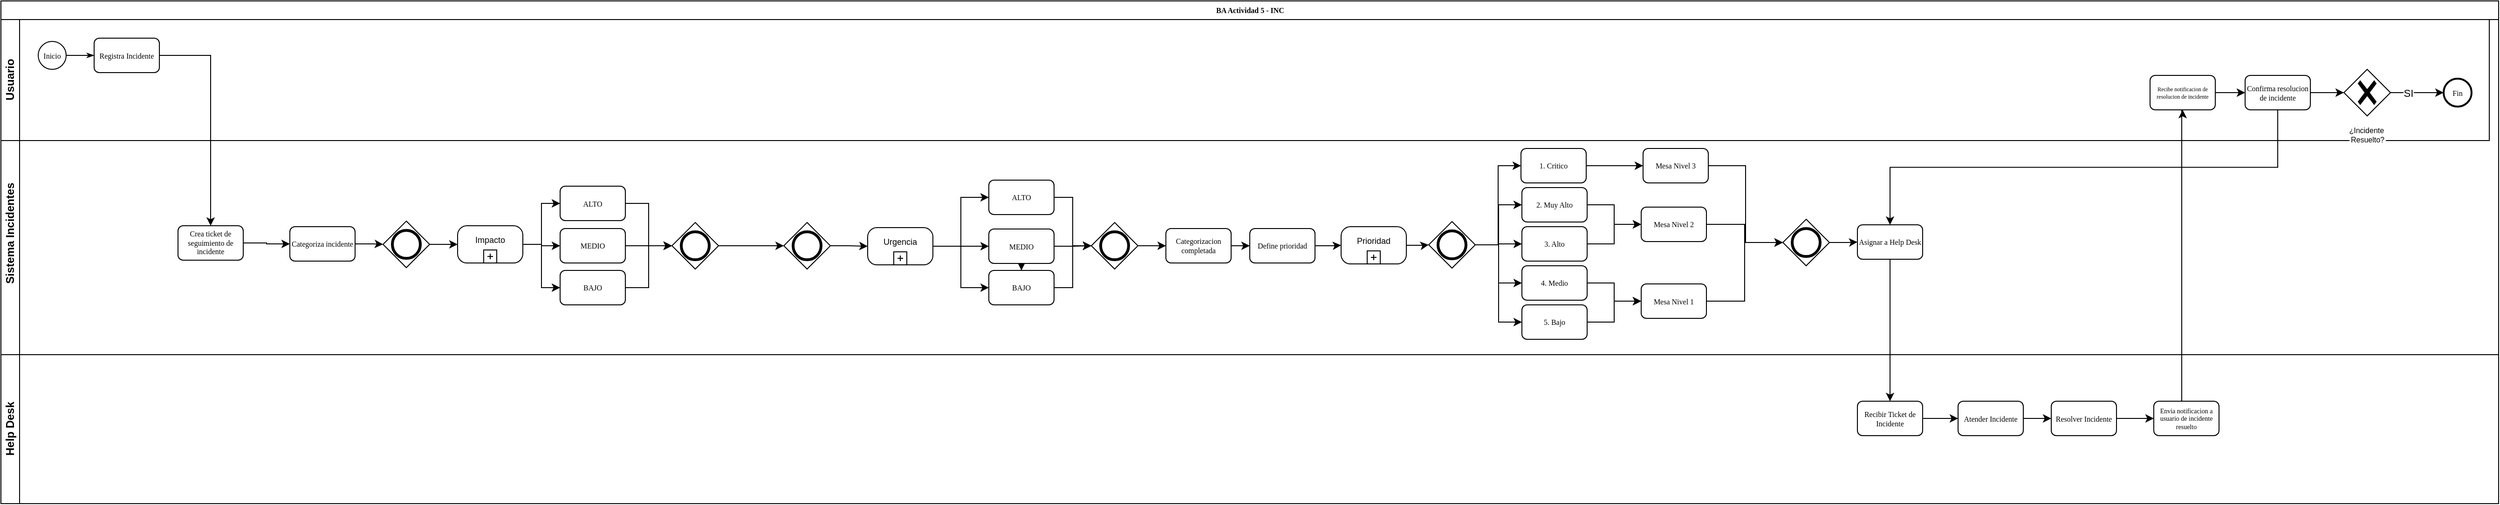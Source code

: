 <mxfile version="24.7.16">
  <diagram name="Page-1" id="c7488fd3-1785-93aa-aadb-54a6760d102a">
    <mxGraphModel dx="1900" dy="2441" grid="1" gridSize="10" guides="1" tooltips="1" connect="1" arrows="1" fold="1" page="1" pageScale="1" pageWidth="1100" pageHeight="850" background="none" math="0" shadow="0">
      <root>
        <mxCell id="0" />
        <mxCell id="1" parent="0" />
        <mxCell id="2b4e8129b02d487f-1" value="BA Actividad 5 - INC" style="swimlane;html=1;childLayout=stackLayout;horizontal=1;startSize=20;horizontalStack=0;rounded=0;shadow=0;labelBackgroundColor=none;strokeWidth=1;fontFamily=Verdana;fontSize=8;align=center;" parent="1" vertex="1">
          <mxGeometry x="1550" y="-130" width="2680" height="540" as="geometry" />
        </mxCell>
        <mxCell id="e23jJSi7eGpReLM6J05w-50" value="" style="edgeStyle=orthogonalEdgeStyle;rounded=0;orthogonalLoop=1;jettySize=auto;html=1;entryX=0.5;entryY=0;entryDx=0;entryDy=0;" edge="1" parent="2b4e8129b02d487f-1" source="e23jJSi7eGpReLM6J05w-35" target="e23jJSi7eGpReLM6J05w-64">
          <mxGeometry relative="1" as="geometry">
            <mxPoint x="1275.067" y="573" as="targetPoint" />
          </mxGeometry>
        </mxCell>
        <mxCell id="e23jJSi7eGpReLM6J05w-71" value="" style="edgeStyle=orthogonalEdgeStyle;rounded=0;orthogonalLoop=1;jettySize=auto;html=1;" edge="1" parent="2b4e8129b02d487f-1" source="e23jJSi7eGpReLM6J05w-68" target="e23jJSi7eGpReLM6J05w-70">
          <mxGeometry relative="1" as="geometry">
            <Array as="points">
              <mxPoint x="2340" y="118" />
            </Array>
          </mxGeometry>
        </mxCell>
        <mxCell id="2b4e8129b02d487f-3" value="Sistema Incidentes&amp;nbsp; &amp;nbsp; &amp;nbsp; &amp;nbsp; &amp;nbsp; &amp;nbsp; &amp;nbsp; &amp;nbsp; &amp;nbsp; &amp;nbsp; &amp;nbsp; &amp;nbsp; &amp;nbsp; &amp;nbsp; &amp;nbsp;&amp;nbsp;" style="swimlane;html=1;startSize=20;horizontal=0;" parent="2b4e8129b02d487f-1" vertex="1">
          <mxGeometry y="20" width="2680" height="360" as="geometry" />
        </mxCell>
        <mxCell id="e23jJSi7eGpReLM6J05w-98" value="" style="edgeStyle=orthogonalEdgeStyle;rounded=0;orthogonalLoop=1;jettySize=auto;html=1;" edge="1" parent="2b4e8129b02d487f-3" source="2b4e8129b02d487f-7" target="e23jJSi7eGpReLM6J05w-97">
          <mxGeometry relative="1" as="geometry" />
        </mxCell>
        <mxCell id="2b4e8129b02d487f-7" value="Crea ticket de seguimiento de incidente" style="rounded=1;whiteSpace=wrap;html=1;shadow=0;labelBackgroundColor=none;strokeWidth=1;fontFamily=Verdana;fontSize=8;align=center;" parent="2b4e8129b02d487f-3" vertex="1">
          <mxGeometry x="190" y="221.53" width="70" height="37" as="geometry" />
        </mxCell>
        <mxCell id="e23jJSi7eGpReLM6J05w-94" style="edgeStyle=orthogonalEdgeStyle;rounded=0;orthogonalLoop=1;jettySize=auto;html=1;entryX=0;entryY=0.5;entryDx=0;entryDy=0;exitX=1;exitY=0.5;exitDx=0;exitDy=0;exitPerimeter=0;" edge="1" parent="2b4e8129b02d487f-3" source="e23jJSi7eGpReLM6J05w-47" target="e23jJSi7eGpReLM6J05w-84">
          <mxGeometry relative="1" as="geometry">
            <mxPoint x="492" y="423.53" as="sourcePoint" />
          </mxGeometry>
        </mxCell>
        <mxCell id="e23jJSi7eGpReLM6J05w-95" style="edgeStyle=orthogonalEdgeStyle;rounded=0;orthogonalLoop=1;jettySize=auto;html=1;entryX=0;entryY=0.5;entryDx=0;entryDy=0;exitX=1;exitY=0.5;exitDx=0;exitDy=0;exitPerimeter=0;" edge="1" parent="2b4e8129b02d487f-3" source="e23jJSi7eGpReLM6J05w-47" target="e23jJSi7eGpReLM6J05w-85">
          <mxGeometry relative="1" as="geometry">
            <mxPoint x="492" y="423.53" as="sourcePoint" />
          </mxGeometry>
        </mxCell>
        <mxCell id="e23jJSi7eGpReLM6J05w-96" style="edgeStyle=orthogonalEdgeStyle;rounded=0;orthogonalLoop=1;jettySize=auto;html=1;entryX=0;entryY=0.5;entryDx=0;entryDy=0;exitX=1;exitY=0.5;exitDx=0;exitDy=0;exitPerimeter=0;" edge="1" parent="2b4e8129b02d487f-3" source="e23jJSi7eGpReLM6J05w-47" target="e23jJSi7eGpReLM6J05w-86">
          <mxGeometry relative="1" as="geometry">
            <mxPoint x="492" y="423.53" as="sourcePoint" />
          </mxGeometry>
        </mxCell>
        <mxCell id="e23jJSi7eGpReLM6J05w-47" value="Impacto&lt;div&gt;&lt;br&gt;&lt;/div&gt;" style="points=[[0.25,0,0],[0.5,0,0],[0.75,0,0],[1,0.25,0],[1,0.5,0],[1,0.75,0],[0.75,1,0],[0.5,1,0],[0.25,1,0],[0,0.75,0],[0,0.5,0],[0,0.25,0]];shape=mxgraph.bpmn.task;whiteSpace=wrap;rectStyle=rounded;size=10;html=1;container=1;expand=0;collapsible=0;taskMarker=abstract;isLoopSub=1;fontSize=9;" vertex="1" parent="2b4e8129b02d487f-3">
          <mxGeometry x="490" y="221.53" width="70" height="40" as="geometry" />
        </mxCell>
        <mxCell id="e23jJSi7eGpReLM6J05w-91" style="edgeStyle=orthogonalEdgeStyle;rounded=0;orthogonalLoop=1;jettySize=auto;html=1;entryX=0;entryY=0.5;entryDx=0;entryDy=0;" edge="1" parent="2b4e8129b02d487f-3" source="e23jJSi7eGpReLM6J05w-48" target="e23jJSi7eGpReLM6J05w-88">
          <mxGeometry relative="1" as="geometry" />
        </mxCell>
        <mxCell id="e23jJSi7eGpReLM6J05w-92" style="edgeStyle=orthogonalEdgeStyle;rounded=0;orthogonalLoop=1;jettySize=auto;html=1;entryX=0;entryY=0.5;entryDx=0;entryDy=0;" edge="1" parent="2b4e8129b02d487f-3" source="e23jJSi7eGpReLM6J05w-48" target="e23jJSi7eGpReLM6J05w-90">
          <mxGeometry relative="1" as="geometry" />
        </mxCell>
        <mxCell id="e23jJSi7eGpReLM6J05w-93" style="edgeStyle=orthogonalEdgeStyle;rounded=0;orthogonalLoop=1;jettySize=auto;html=1;entryX=0;entryY=0.5;entryDx=0;entryDy=0;" edge="1" parent="2b4e8129b02d487f-3" source="e23jJSi7eGpReLM6J05w-48" target="e23jJSi7eGpReLM6J05w-89">
          <mxGeometry relative="1" as="geometry" />
        </mxCell>
        <mxCell id="e23jJSi7eGpReLM6J05w-48" value="Urgencia&lt;div&gt;&lt;br&gt;&lt;/div&gt;" style="points=[[0.25,0,0],[0.5,0,0],[0.75,0,0],[1,0.25,0],[1,0.5,0],[1,0.75,0],[0.75,1,0],[0.5,1,0],[0.25,1,0],[0,0.75,0],[0,0.5,0],[0,0.25,0]];shape=mxgraph.bpmn.task;whiteSpace=wrap;rectStyle=rounded;size=10;html=1;container=1;expand=0;collapsible=0;taskMarker=abstract;isLoopSub=1;fontSize=9;" vertex="1" parent="2b4e8129b02d487f-3">
          <mxGeometry x="930" y="223.53" width="70" height="40" as="geometry" />
        </mxCell>
        <mxCell id="e23jJSi7eGpReLM6J05w-105" style="edgeStyle=orthogonalEdgeStyle;rounded=0;orthogonalLoop=1;jettySize=auto;html=1;" edge="1" parent="2b4e8129b02d487f-3" source="e23jJSi7eGpReLM6J05w-85" target="e23jJSi7eGpReLM6J05w-102">
          <mxGeometry relative="1" as="geometry" />
        </mxCell>
        <mxCell id="e23jJSi7eGpReLM6J05w-86" value="BAJO" style="rounded=1;whiteSpace=wrap;html=1;shadow=0;labelBackgroundColor=none;strokeWidth=1;fontFamily=Verdana;fontSize=8;align=center;" vertex="1" parent="2b4e8129b02d487f-3">
          <mxGeometry x="600" y="269.53" width="70" height="37" as="geometry" />
        </mxCell>
        <mxCell id="e23jJSi7eGpReLM6J05w-124" value="" style="edgeStyle=orthogonalEdgeStyle;rounded=0;orthogonalLoop=1;jettySize=auto;html=1;" edge="1" parent="2b4e8129b02d487f-3" source="e23jJSi7eGpReLM6J05w-89" target="e23jJSi7eGpReLM6J05w-90">
          <mxGeometry relative="1" as="geometry" />
        </mxCell>
        <mxCell id="e23jJSi7eGpReLM6J05w-89" value="MEDIO" style="rounded=1;whiteSpace=wrap;html=1;shadow=0;labelBackgroundColor=none;strokeWidth=1;fontFamily=Verdana;fontSize=8;align=center;" vertex="1" parent="2b4e8129b02d487f-3">
          <mxGeometry x="1060" y="225.03" width="70" height="37" as="geometry" />
        </mxCell>
        <mxCell id="e23jJSi7eGpReLM6J05w-97" value="Categoriza incidente" style="rounded=1;whiteSpace=wrap;html=1;shadow=0;labelBackgroundColor=none;strokeWidth=1;fontFamily=Verdana;fontSize=8;align=center;" vertex="1" parent="2b4e8129b02d487f-3">
          <mxGeometry x="310" y="222.53" width="70" height="37" as="geometry" />
        </mxCell>
        <mxCell id="e23jJSi7eGpReLM6J05w-99" value="" style="points=[[0.25,0.25,0],[0.5,0,0],[0.75,0.25,0],[1,0.5,0],[0.75,0.75,0],[0.5,1,0],[0.25,0.75,0],[0,0.5,0]];shape=mxgraph.bpmn.gateway2;html=1;verticalLabelPosition=bottom;labelBackgroundColor=#ffffff;verticalAlign=top;align=center;perimeter=rhombusPerimeter;outlineConnect=0;outline=end;symbol=general;" vertex="1" parent="2b4e8129b02d487f-3">
          <mxGeometry x="410" y="216.53" width="50" height="50" as="geometry" />
        </mxCell>
        <mxCell id="e23jJSi7eGpReLM6J05w-101" style="edgeStyle=orthogonalEdgeStyle;rounded=0;orthogonalLoop=1;jettySize=auto;html=1;entryX=0;entryY=0.5;entryDx=0;entryDy=0;entryPerimeter=0;" edge="1" parent="2b4e8129b02d487f-3" source="e23jJSi7eGpReLM6J05w-99" target="e23jJSi7eGpReLM6J05w-47">
          <mxGeometry relative="1" as="geometry" />
        </mxCell>
        <mxCell id="e23jJSi7eGpReLM6J05w-120" style="edgeStyle=orthogonalEdgeStyle;rounded=0;orthogonalLoop=1;jettySize=auto;html=1;" edge="1" parent="2b4e8129b02d487f-3" source="e23jJSi7eGpReLM6J05w-102" target="e23jJSi7eGpReLM6J05w-107">
          <mxGeometry relative="1" as="geometry" />
        </mxCell>
        <mxCell id="e23jJSi7eGpReLM6J05w-102" value="" style="points=[[0.25,0.25,0],[0.5,0,0],[0.75,0.25,0],[1,0.5,0],[0.75,0.75,0],[0.5,1,0],[0.25,0.75,0],[0,0.5,0]];shape=mxgraph.bpmn.gateway2;html=1;verticalLabelPosition=bottom;labelBackgroundColor=#ffffff;verticalAlign=top;align=center;perimeter=rhombusPerimeter;outlineConnect=0;outline=end;symbol=general;" vertex="1" parent="2b4e8129b02d487f-3">
          <mxGeometry x="720" y="218.03" width="50" height="50" as="geometry" />
        </mxCell>
        <mxCell id="e23jJSi7eGpReLM6J05w-103" style="edgeStyle=orthogonalEdgeStyle;rounded=0;orthogonalLoop=1;jettySize=auto;html=1;entryX=0;entryY=0.5;entryDx=0;entryDy=0;entryPerimeter=0;" edge="1" parent="2b4e8129b02d487f-3" source="e23jJSi7eGpReLM6J05w-85" target="e23jJSi7eGpReLM6J05w-102">
          <mxGeometry relative="1" as="geometry" />
        </mxCell>
        <mxCell id="e23jJSi7eGpReLM6J05w-104" style="edgeStyle=orthogonalEdgeStyle;rounded=0;orthogonalLoop=1;jettySize=auto;html=1;entryX=0;entryY=0.5;entryDx=0;entryDy=0;entryPerimeter=0;" edge="1" parent="2b4e8129b02d487f-3" source="e23jJSi7eGpReLM6J05w-86" target="e23jJSi7eGpReLM6J05w-102">
          <mxGeometry relative="1" as="geometry" />
        </mxCell>
        <mxCell id="e23jJSi7eGpReLM6J05w-107" value="" style="points=[[0.25,0.25,0],[0.5,0,0],[0.75,0.25,0],[1,0.5,0],[0.75,0.75,0],[0.5,1,0],[0.25,0.75,0],[0,0.5,0]];shape=mxgraph.bpmn.gateway2;html=1;verticalLabelPosition=bottom;labelBackgroundColor=#ffffff;verticalAlign=top;align=center;perimeter=rhombusPerimeter;outlineConnect=0;outline=end;symbol=general;" vertex="1" parent="2b4e8129b02d487f-3">
          <mxGeometry x="840" y="218.03" width="50" height="50" as="geometry" />
        </mxCell>
        <mxCell id="e23jJSi7eGpReLM6J05w-108" style="edgeStyle=orthogonalEdgeStyle;rounded=0;orthogonalLoop=1;jettySize=auto;html=1;entryX=0;entryY=0.5;entryDx=0;entryDy=0;entryPerimeter=0;" edge="1" parent="2b4e8129b02d487f-3" source="e23jJSi7eGpReLM6J05w-107" target="e23jJSi7eGpReLM6J05w-48">
          <mxGeometry relative="1" as="geometry" />
        </mxCell>
        <mxCell id="e23jJSi7eGpReLM6J05w-127" style="edgeStyle=orthogonalEdgeStyle;rounded=0;orthogonalLoop=1;jettySize=auto;html=1;entryX=0;entryY=0.5;entryDx=0;entryDy=0;" edge="1" parent="2b4e8129b02d487f-3" source="e23jJSi7eGpReLM6J05w-109" target="e23jJSi7eGpReLM6J05w-125">
          <mxGeometry relative="1" as="geometry" />
        </mxCell>
        <mxCell id="e23jJSi7eGpReLM6J05w-109" value="" style="points=[[0.25,0.25,0],[0.5,0,0],[0.75,0.25,0],[1,0.5,0],[0.75,0.75,0],[0.5,1,0],[0.25,0.75,0],[0,0.5,0]];shape=mxgraph.bpmn.gateway2;html=1;verticalLabelPosition=bottom;labelBackgroundColor=#ffffff;verticalAlign=top;align=center;perimeter=rhombusPerimeter;outlineConnect=0;outline=end;symbol=general;" vertex="1" parent="2b4e8129b02d487f-3">
          <mxGeometry x="1170" y="218.03" width="50" height="50" as="geometry" />
        </mxCell>
        <mxCell id="e23jJSi7eGpReLM6J05w-110" style="edgeStyle=orthogonalEdgeStyle;rounded=0;orthogonalLoop=1;jettySize=auto;html=1;entryX=0;entryY=0.5;entryDx=0;entryDy=0;entryPerimeter=0;" edge="1" parent="2b4e8129b02d487f-3" source="e23jJSi7eGpReLM6J05w-88" target="e23jJSi7eGpReLM6J05w-109">
          <mxGeometry relative="1" as="geometry" />
        </mxCell>
        <mxCell id="e23jJSi7eGpReLM6J05w-111" style="edgeStyle=orthogonalEdgeStyle;rounded=0;orthogonalLoop=1;jettySize=auto;html=1;entryX=0;entryY=0.5;entryDx=0;entryDy=0;entryPerimeter=0;" edge="1" parent="2b4e8129b02d487f-3" source="e23jJSi7eGpReLM6J05w-90" target="e23jJSi7eGpReLM6J05w-109">
          <mxGeometry relative="1" as="geometry" />
        </mxCell>
        <mxCell id="e23jJSi7eGpReLM6J05w-112" style="edgeStyle=orthogonalEdgeStyle;rounded=0;orthogonalLoop=1;jettySize=auto;html=1;entryX=0;entryY=0.5;entryDx=0;entryDy=0;entryPerimeter=0;" edge="1" parent="2b4e8129b02d487f-3" source="e23jJSi7eGpReLM6J05w-90" target="e23jJSi7eGpReLM6J05w-109">
          <mxGeometry relative="1" as="geometry" />
        </mxCell>
        <mxCell id="e23jJSi7eGpReLM6J05w-81" style="edgeStyle=orthogonalEdgeStyle;rounded=0;orthogonalLoop=1;jettySize=auto;html=1;entryX=0.5;entryY=0;entryDx=0;entryDy=0;exitX=0.5;exitY=1;exitDx=0;exitDy=0;exitPerimeter=0;" edge="1" parent="2b4e8129b02d487f-3" source="e23jJSi7eGpReLM6J05w-72" target="e23jJSi7eGpReLM6J05w-35">
          <mxGeometry relative="1" as="geometry">
            <mxPoint x="2610" y="30" as="sourcePoint" />
            <mxPoint x="1770" y="45" as="targetPoint" />
            <Array as="points" />
          </mxGeometry>
        </mxCell>
        <mxCell id="e23jJSi7eGpReLM6J05w-84" value="ALTO" style="rounded=1;whiteSpace=wrap;html=1;shadow=0;labelBackgroundColor=none;strokeWidth=1;fontFamily=Verdana;fontSize=8;align=center;" vertex="1" parent="2b4e8129b02d487f-3">
          <mxGeometry x="600" y="179.03" width="70" height="37" as="geometry" />
        </mxCell>
        <mxCell id="e23jJSi7eGpReLM6J05w-88" value="ALTO" style="rounded=1;whiteSpace=wrap;html=1;shadow=0;labelBackgroundColor=none;strokeWidth=1;fontFamily=Verdana;fontSize=8;align=center;" vertex="1" parent="2b4e8129b02d487f-3">
          <mxGeometry x="1060" y="172.53" width="70" height="37" as="geometry" />
        </mxCell>
        <mxCell id="2b4e8129b02d487f-2" value="Usuario" style="swimlane;html=1;startSize=20;horizontal=0;" parent="2b4e8129b02d487f-3" vertex="1">
          <mxGeometry width="2670" height="130" as="geometry" />
        </mxCell>
        <mxCell id="2b4e8129b02d487f-18" style="edgeStyle=orthogonalEdgeStyle;rounded=0;html=1;labelBackgroundColor=none;startArrow=none;startFill=0;startSize=5;endArrow=classicThin;endFill=1;endSize=5;jettySize=auto;orthogonalLoop=1;strokeWidth=1;fontFamily=Verdana;fontSize=8" parent="2b4e8129b02d487f-2" source="2b4e8129b02d487f-5" target="2b4e8129b02d487f-6" edge="1">
          <mxGeometry relative="1" as="geometry" />
        </mxCell>
        <mxCell id="2b4e8129b02d487f-5" value="Inicio" style="ellipse;whiteSpace=wrap;html=1;rounded=0;shadow=0;labelBackgroundColor=none;strokeWidth=1;fontFamily=Verdana;fontSize=8;align=center;" parent="2b4e8129b02d487f-2" vertex="1">
          <mxGeometry x="40" y="23.5" width="30" height="30" as="geometry" />
        </mxCell>
        <mxCell id="2b4e8129b02d487f-6" value="Registra Incidente" style="rounded=1;whiteSpace=wrap;html=1;shadow=0;labelBackgroundColor=none;strokeWidth=1;fontFamily=Verdana;fontSize=8;align=center;" parent="2b4e8129b02d487f-2" vertex="1">
          <mxGeometry x="100" y="20.0" width="70" height="37" as="geometry" />
        </mxCell>
        <mxCell id="e23jJSi7eGpReLM6J05w-70" value="&lt;font style=&quot;font-size: 6px;&quot;&gt;Recibe notificacion de resolucion de incidente&lt;/font&gt;" style="rounded=1;whiteSpace=wrap;html=1;shadow=0;labelBackgroundColor=none;strokeWidth=1;fontFamily=Verdana;fontSize=6;align=center;" vertex="1" parent="2b4e8129b02d487f-2">
          <mxGeometry x="2306" y="60" width="70" height="37" as="geometry" />
        </mxCell>
        <mxCell id="e23jJSi7eGpReLM6J05w-73" value="" style="edgeStyle=orthogonalEdgeStyle;rounded=0;orthogonalLoop=1;jettySize=auto;html=1;" edge="1" parent="2b4e8129b02d487f-2" source="e23jJSi7eGpReLM6J05w-70" target="e23jJSi7eGpReLM6J05w-72">
          <mxGeometry relative="1" as="geometry" />
        </mxCell>
        <mxCell id="e23jJSi7eGpReLM6J05w-72" value="&lt;font style=&quot;font-size: 8px;&quot;&gt;Confirma resolucion de incidente&lt;/font&gt;" style="rounded=1;whiteSpace=wrap;html=1;shadow=0;labelBackgroundColor=none;strokeWidth=1;fontFamily=Verdana;fontSize=7;align=center;" vertex="1" parent="2b4e8129b02d487f-2">
          <mxGeometry x="2408" y="60" width="70" height="37" as="geometry" />
        </mxCell>
        <mxCell id="e23jJSi7eGpReLM6J05w-2" value="&lt;font style=&quot;font-size: 8px;&quot;&gt;¿Incidente&amp;nbsp;&lt;/font&gt;&lt;div style=&quot;font-size: 8px;&quot;&gt;&lt;font style=&quot;font-size: 8px;&quot;&gt;Resuelto?&lt;/font&gt;&lt;/div&gt;" style="points=[[0.25,0.25,0],[0.5,0,0],[0.75,0.25,0],[1,0.5,0],[0.75,0.75,0],[0.5,1,0],[0.25,0.75,0],[0,0.5,0]];shape=mxgraph.bpmn.gateway2;html=1;verticalLabelPosition=bottom;labelBackgroundColor=#ffffff;verticalAlign=top;align=center;perimeter=rhombusPerimeter;outlineConnect=0;outline=none;symbol=none;gwType=exclusive;" vertex="1" parent="2b4e8129b02d487f-2">
          <mxGeometry x="2514" y="53.5" width="50" height="50" as="geometry" />
        </mxCell>
        <mxCell id="e23jJSi7eGpReLM6J05w-74" style="edgeStyle=orthogonalEdgeStyle;rounded=0;orthogonalLoop=1;jettySize=auto;html=1;" edge="1" parent="2b4e8129b02d487f-2" source="e23jJSi7eGpReLM6J05w-72" target="e23jJSi7eGpReLM6J05w-2">
          <mxGeometry relative="1" as="geometry" />
        </mxCell>
        <mxCell id="e23jJSi7eGpReLM6J05w-78" value="Fin" style="ellipse;whiteSpace=wrap;html=1;rounded=0;shadow=0;labelBackgroundColor=none;strokeWidth=2;fontFamily=Verdana;fontSize=8;align=center;" vertex="1" parent="2b4e8129b02d487f-2">
          <mxGeometry x="2621" y="63.5" width="30" height="30" as="geometry" />
        </mxCell>
        <mxCell id="e23jJSi7eGpReLM6J05w-79" value="" style="edgeStyle=orthogonalEdgeStyle;rounded=0;orthogonalLoop=1;jettySize=auto;html=1;" edge="1" parent="2b4e8129b02d487f-2" source="e23jJSi7eGpReLM6J05w-2" target="e23jJSi7eGpReLM6J05w-78">
          <mxGeometry relative="1" as="geometry" />
        </mxCell>
        <mxCell id="e23jJSi7eGpReLM6J05w-80" value="SI" style="edgeLabel;html=1;align=center;verticalAlign=middle;resizable=0;points=[];" vertex="1" connectable="0" parent="e23jJSi7eGpReLM6J05w-79">
          <mxGeometry x="-0.325" relative="1" as="geometry">
            <mxPoint as="offset" />
          </mxGeometry>
        </mxCell>
        <mxCell id="e23jJSi7eGpReLM6J05w-1" value="" style="edgeStyle=orthogonalEdgeStyle;rounded=0;orthogonalLoop=1;jettySize=auto;html=1;exitX=1;exitY=0.5;exitDx=0;exitDy=0;" edge="1" parent="2b4e8129b02d487f-3" source="2b4e8129b02d487f-6" target="2b4e8129b02d487f-7">
          <mxGeometry relative="1" as="geometry">
            <mxPoint x="180" y="89.997" as="sourcePoint" />
          </mxGeometry>
        </mxCell>
        <mxCell id="e23jJSi7eGpReLM6J05w-117" value="" style="edgeStyle=orthogonalEdgeStyle;rounded=0;orthogonalLoop=1;jettySize=auto;html=1;entryX=0;entryY=0.5;entryDx=0;entryDy=0;entryPerimeter=0;" edge="1" parent="2b4e8129b02d487f-3" source="e23jJSi7eGpReLM6J05w-84" target="e23jJSi7eGpReLM6J05w-102">
          <mxGeometry relative="1" as="geometry">
            <mxPoint x="1195" y="278.53" as="sourcePoint" />
            <mxPoint x="1230" y="542.53" as="targetPoint" />
          </mxGeometry>
        </mxCell>
        <mxCell id="e23jJSi7eGpReLM6J05w-85" value="MEDIO" style="rounded=1;whiteSpace=wrap;html=1;shadow=0;labelBackgroundColor=none;strokeWidth=1;fontFamily=Verdana;fontSize=8;align=center;" vertex="1" parent="2b4e8129b02d487f-3">
          <mxGeometry x="600" y="224.53" width="70" height="37" as="geometry" />
        </mxCell>
        <mxCell id="e23jJSi7eGpReLM6J05w-118" value="" style="edgeStyle=orthogonalEdgeStyle;rounded=0;orthogonalLoop=1;jettySize=auto;html=1;entryX=0;entryY=0.5;entryDx=0;entryDy=0;entryPerimeter=0;" edge="1" parent="2b4e8129b02d487f-3" source="e23jJSi7eGpReLM6J05w-89" target="e23jJSi7eGpReLM6J05w-109">
          <mxGeometry relative="1" as="geometry">
            <mxPoint x="1675" y="178.53" as="sourcePoint" />
            <mxPoint x="1670" y="362.53" as="targetPoint" />
          </mxGeometry>
        </mxCell>
        <mxCell id="e23jJSi7eGpReLM6J05w-90" value="BAJO" style="rounded=1;whiteSpace=wrap;html=1;shadow=0;labelBackgroundColor=none;strokeWidth=1;fontFamily=Verdana;fontSize=8;align=center;" vertex="1" parent="2b4e8129b02d487f-3">
          <mxGeometry x="1060" y="269.53" width="70" height="37" as="geometry" />
        </mxCell>
        <mxCell id="e23jJSi7eGpReLM6J05w-119" style="edgeStyle=orthogonalEdgeStyle;rounded=0;orthogonalLoop=1;jettySize=auto;html=1;entryX=0;entryY=0.5;entryDx=0;entryDy=0;entryPerimeter=0;" edge="1" parent="2b4e8129b02d487f-3" source="e23jJSi7eGpReLM6J05w-97" target="e23jJSi7eGpReLM6J05w-99">
          <mxGeometry relative="1" as="geometry" />
        </mxCell>
        <mxCell id="e23jJSi7eGpReLM6J05w-19" style="edgeStyle=orthogonalEdgeStyle;rounded=0;orthogonalLoop=1;jettySize=auto;html=1;entryX=0;entryY=0.5;entryDx=0;entryDy=0;" edge="1" parent="2b4e8129b02d487f-3" source="e23jJSi7eGpReLM6J05w-11" target="e23jJSi7eGpReLM6J05w-17">
          <mxGeometry relative="1" as="geometry" />
        </mxCell>
        <mxCell id="e23jJSi7eGpReLM6J05w-20" style="edgeStyle=orthogonalEdgeStyle;rounded=0;orthogonalLoop=1;jettySize=auto;html=1;entryX=0;entryY=0.5;entryDx=0;entryDy=0;" edge="1" parent="2b4e8129b02d487f-3" source="e23jJSi7eGpReLM6J05w-11" target="e23jJSi7eGpReLM6J05w-18">
          <mxGeometry relative="1" as="geometry" />
        </mxCell>
        <mxCell id="e23jJSi7eGpReLM6J05w-21" style="edgeStyle=orthogonalEdgeStyle;rounded=0;orthogonalLoop=1;jettySize=auto;html=1;entryX=0;entryY=0.5;entryDx=0;entryDy=0;" edge="1" parent="2b4e8129b02d487f-3" source="e23jJSi7eGpReLM6J05w-11" target="e23jJSi7eGpReLM6J05w-15">
          <mxGeometry relative="1" as="geometry" />
        </mxCell>
        <mxCell id="e23jJSi7eGpReLM6J05w-22" style="edgeStyle=orthogonalEdgeStyle;rounded=0;orthogonalLoop=1;jettySize=auto;html=1;entryX=0;entryY=0.5;entryDx=0;entryDy=0;" edge="1" parent="2b4e8129b02d487f-3" source="e23jJSi7eGpReLM6J05w-11" target="e23jJSi7eGpReLM6J05w-16">
          <mxGeometry relative="1" as="geometry" />
        </mxCell>
        <mxCell id="e23jJSi7eGpReLM6J05w-23" style="edgeStyle=orthogonalEdgeStyle;rounded=0;orthogonalLoop=1;jettySize=auto;html=1;entryX=0;entryY=0.5;entryDx=0;entryDy=0;" edge="1" parent="2b4e8129b02d487f-3" source="e23jJSi7eGpReLM6J05w-11" target="e23jJSi7eGpReLM6J05w-14">
          <mxGeometry relative="1" as="geometry" />
        </mxCell>
        <mxCell id="e23jJSi7eGpReLM6J05w-41" style="edgeStyle=orthogonalEdgeStyle;rounded=0;orthogonalLoop=1;jettySize=auto;html=1;entryX=0;entryY=0.5;entryDx=0;entryDy=0;" edge="1" parent="2b4e8129b02d487f-3" source="e23jJSi7eGpReLM6J05w-15" target="e23jJSi7eGpReLM6J05w-39">
          <mxGeometry relative="1" as="geometry" />
        </mxCell>
        <mxCell id="e23jJSi7eGpReLM6J05w-43" style="edgeStyle=orthogonalEdgeStyle;rounded=0;orthogonalLoop=1;jettySize=auto;html=1;entryX=0;entryY=0.5;entryDx=0;entryDy=0;" edge="1" parent="2b4e8129b02d487f-3" source="e23jJSi7eGpReLM6J05w-16" target="e23jJSi7eGpReLM6J05w-42">
          <mxGeometry relative="1" as="geometry">
            <mxPoint x="1762" y="304.03" as="targetPoint" />
          </mxGeometry>
        </mxCell>
        <mxCell id="e23jJSi7eGpReLM6J05w-40" style="edgeStyle=orthogonalEdgeStyle;rounded=0;orthogonalLoop=1;jettySize=auto;html=1;entryX=0;entryY=0.5;entryDx=0;entryDy=0;" edge="1" parent="2b4e8129b02d487f-3" source="e23jJSi7eGpReLM6J05w-18" target="e23jJSi7eGpReLM6J05w-39">
          <mxGeometry relative="1" as="geometry" />
        </mxCell>
        <mxCell id="e23jJSi7eGpReLM6J05w-38" value="" style="edgeStyle=orthogonalEdgeStyle;rounded=0;orthogonalLoop=1;jettySize=auto;html=1;" edge="1" parent="2b4e8129b02d487f-3" source="e23jJSi7eGpReLM6J05w-17" target="e23jJSi7eGpReLM6J05w-37">
          <mxGeometry relative="1" as="geometry" />
        </mxCell>
        <mxCell id="e23jJSi7eGpReLM6J05w-44" style="edgeStyle=orthogonalEdgeStyle;rounded=0;orthogonalLoop=1;jettySize=auto;html=1;entryX=0;entryY=0.5;entryDx=0;entryDy=0;" edge="1" parent="2b4e8129b02d487f-3" source="e23jJSi7eGpReLM6J05w-14" target="e23jJSi7eGpReLM6J05w-42">
          <mxGeometry relative="1" as="geometry" />
        </mxCell>
        <mxCell id="e23jJSi7eGpReLM6J05w-36" style="edgeStyle=orthogonalEdgeStyle;rounded=0;orthogonalLoop=1;jettySize=auto;html=1;entryX=0;entryY=0.5;entryDx=0;entryDy=0;" edge="1" parent="2b4e8129b02d487f-3" source="e23jJSi7eGpReLM6J05w-24" target="e23jJSi7eGpReLM6J05w-35">
          <mxGeometry relative="1" as="geometry" />
        </mxCell>
        <mxCell id="e23jJSi7eGpReLM6J05w-26" style="edgeStyle=orthogonalEdgeStyle;rounded=0;orthogonalLoop=1;jettySize=auto;html=1;entryX=0;entryY=0.5;entryDx=0;entryDy=0;entryPerimeter=0;exitX=1;exitY=0.5;exitDx=0;exitDy=0;" edge="1" parent="2b4e8129b02d487f-3" source="e23jJSi7eGpReLM6J05w-37" target="e23jJSi7eGpReLM6J05w-24">
          <mxGeometry relative="1" as="geometry" />
        </mxCell>
        <mxCell id="e23jJSi7eGpReLM6J05w-34" value="" style="edgeStyle=orthogonalEdgeStyle;rounded=0;orthogonalLoop=1;jettySize=auto;html=1;" edge="1" parent="2b4e8129b02d487f-3" source="e23jJSi7eGpReLM6J05w-33" target="e23jJSi7eGpReLM6J05w-11">
          <mxGeometry relative="1" as="geometry" />
        </mxCell>
        <mxCell id="e23jJSi7eGpReLM6J05w-45" style="edgeStyle=orthogonalEdgeStyle;rounded=0;orthogonalLoop=1;jettySize=auto;html=1;" edge="1" parent="2b4e8129b02d487f-3" source="e23jJSi7eGpReLM6J05w-39" target="e23jJSi7eGpReLM6J05w-24">
          <mxGeometry relative="1" as="geometry" />
        </mxCell>
        <mxCell id="e23jJSi7eGpReLM6J05w-46" style="edgeStyle=orthogonalEdgeStyle;rounded=0;orthogonalLoop=1;jettySize=auto;html=1;entryX=0;entryY=0.5;entryDx=0;entryDy=0;entryPerimeter=0;exitX=1;exitY=0.5;exitDx=0;exitDy=0;" edge="1" parent="2b4e8129b02d487f-3" source="e23jJSi7eGpReLM6J05w-42" target="e23jJSi7eGpReLM6J05w-24">
          <mxGeometry relative="1" as="geometry">
            <mxPoint x="1832" y="303.997" as="sourcePoint" />
          </mxGeometry>
        </mxCell>
        <mxCell id="e23jJSi7eGpReLM6J05w-11" value="" style="points=[[0.25,0.25,0],[0.5,0,0],[0.75,0.25,0],[1,0.5,0],[0.75,0.75,0],[0.5,1,0],[0.25,0.75,0],[0,0.5,0]];shape=mxgraph.bpmn.gateway2;html=1;verticalLabelPosition=bottom;labelBackgroundColor=#ffffff;verticalAlign=top;align=center;perimeter=rhombusPerimeter;outlineConnect=0;outline=end;symbol=general;" vertex="1" parent="2b4e8129b02d487f-3">
          <mxGeometry x="1532" y="217.03" width="50" height="50" as="geometry" />
        </mxCell>
        <mxCell id="e23jJSi7eGpReLM6J05w-15" value="3. Alto" style="rounded=1;whiteSpace=wrap;html=1;shadow=0;labelBackgroundColor=none;strokeWidth=1;fontFamily=Verdana;fontSize=8;align=center;" vertex="1" parent="2b4e8129b02d487f-3">
          <mxGeometry x="1632" y="222.53" width="70" height="37" as="geometry" />
        </mxCell>
        <mxCell id="e23jJSi7eGpReLM6J05w-16" value="4. Medio" style="rounded=1;whiteSpace=wrap;html=1;shadow=0;labelBackgroundColor=none;strokeWidth=1;fontFamily=Verdana;fontSize=8;align=center;" vertex="1" parent="2b4e8129b02d487f-3">
          <mxGeometry x="1632" y="264.53" width="70" height="37" as="geometry" />
        </mxCell>
        <mxCell id="e23jJSi7eGpReLM6J05w-18" value="2. Muy Alto" style="rounded=1;whiteSpace=wrap;html=1;shadow=0;labelBackgroundColor=none;strokeWidth=1;fontFamily=Verdana;fontSize=8;align=center;" vertex="1" parent="2b4e8129b02d487f-3">
          <mxGeometry x="1632" y="180.53" width="70" height="37" as="geometry" />
        </mxCell>
        <mxCell id="e23jJSi7eGpReLM6J05w-17" value="1. Critico" style="rounded=1;whiteSpace=wrap;html=1;shadow=0;labelBackgroundColor=none;strokeWidth=1;fontFamily=Verdana;fontSize=8;align=center;" vertex="1" parent="2b4e8129b02d487f-3">
          <mxGeometry x="1631" y="138.53" width="70" height="37" as="geometry" />
        </mxCell>
        <mxCell id="e23jJSi7eGpReLM6J05w-14" value="5. Bajo" style="rounded=1;whiteSpace=wrap;html=1;shadow=0;labelBackgroundColor=none;strokeWidth=1;fontFamily=Verdana;fontSize=8;align=center;" vertex="1" parent="2b4e8129b02d487f-3">
          <mxGeometry x="1632" y="306.53" width="70" height="37" as="geometry" />
        </mxCell>
        <mxCell id="e23jJSi7eGpReLM6J05w-24" value="" style="points=[[0.25,0.25,0],[0.5,0,0],[0.75,0.25,0],[1,0.5,0],[0.75,0.75,0],[0.5,1,0],[0.25,0.75,0],[0,0.5,0]];shape=mxgraph.bpmn.gateway2;html=1;verticalLabelPosition=bottom;labelBackgroundColor=#ffffff;verticalAlign=top;align=center;perimeter=rhombusPerimeter;outlineConnect=0;outline=end;symbol=general;" vertex="1" parent="2b4e8129b02d487f-3">
          <mxGeometry x="1912" y="214.53" width="50" height="50" as="geometry" />
        </mxCell>
        <mxCell id="e23jJSi7eGpReLM6J05w-33" value="Prioridad&lt;div&gt;&lt;br&gt;&lt;/div&gt;" style="points=[[0.25,0,0],[0.5,0,0],[0.75,0,0],[1,0.25,0],[1,0.5,0],[1,0.75,0],[0.75,1,0],[0.5,1,0],[0.25,1,0],[0,0.75,0],[0,0.5,0],[0,0.25,0]];shape=mxgraph.bpmn.task;whiteSpace=wrap;rectStyle=rounded;size=10;html=1;container=1;expand=0;collapsible=0;taskMarker=abstract;isLoopSub=1;fontSize=9;" vertex="1" parent="2b4e8129b02d487f-3">
          <mxGeometry x="1438" y="222.53" width="70" height="40" as="geometry" />
        </mxCell>
        <mxCell id="e23jJSi7eGpReLM6J05w-35" value="Asignar a Help Desk" style="rounded=1;whiteSpace=wrap;html=1;shadow=0;labelBackgroundColor=none;strokeWidth=1;fontFamily=Verdana;fontSize=8;align=center;" vertex="1" parent="2b4e8129b02d487f-3">
          <mxGeometry x="1992" y="220.53" width="70" height="37" as="geometry" />
        </mxCell>
        <mxCell id="e23jJSi7eGpReLM6J05w-37" value="Mesa Nivel 3" style="rounded=1;whiteSpace=wrap;html=1;shadow=0;labelBackgroundColor=none;strokeWidth=1;fontFamily=Verdana;fontSize=8;align=center;" vertex="1" parent="2b4e8129b02d487f-3">
          <mxGeometry x="1762" y="138.53" width="70" height="37" as="geometry" />
        </mxCell>
        <mxCell id="e23jJSi7eGpReLM6J05w-39" value="Mesa Nivel 2" style="rounded=1;whiteSpace=wrap;html=1;shadow=0;labelBackgroundColor=none;strokeWidth=1;fontFamily=Verdana;fontSize=8;align=center;" vertex="1" parent="2b4e8129b02d487f-3">
          <mxGeometry x="1760" y="201.53" width="70" height="37" as="geometry" />
        </mxCell>
        <mxCell id="e23jJSi7eGpReLM6J05w-42" value="Mesa Nivel 1" style="rounded=1;whiteSpace=wrap;html=1;shadow=0;labelBackgroundColor=none;strokeWidth=1;fontFamily=Verdana;fontSize=8;align=center;" vertex="1" parent="2b4e8129b02d487f-3">
          <mxGeometry x="1760" y="284" width="70" height="37" as="geometry" />
        </mxCell>
        <mxCell id="e23jJSi7eGpReLM6J05w-129" value="" style="edgeStyle=orthogonalEdgeStyle;rounded=0;orthogonalLoop=1;jettySize=auto;html=1;" edge="1" parent="2b4e8129b02d487f-3" source="e23jJSi7eGpReLM6J05w-125" target="e23jJSi7eGpReLM6J05w-128">
          <mxGeometry relative="1" as="geometry" />
        </mxCell>
        <mxCell id="e23jJSi7eGpReLM6J05w-125" value="Categorizacion completada" style="rounded=1;whiteSpace=wrap;html=1;shadow=0;labelBackgroundColor=none;strokeWidth=1;fontFamily=Verdana;fontSize=8;align=center;" vertex="1" parent="2b4e8129b02d487f-3">
          <mxGeometry x="1250" y="224.53" width="70" height="37" as="geometry" />
        </mxCell>
        <mxCell id="e23jJSi7eGpReLM6J05w-128" value="Define prioridad" style="rounded=1;whiteSpace=wrap;html=1;shadow=0;labelBackgroundColor=none;strokeWidth=1;fontFamily=Verdana;fontSize=8;align=center;" vertex="1" parent="2b4e8129b02d487f-3">
          <mxGeometry x="1340" y="224.53" width="70" height="37" as="geometry" />
        </mxCell>
        <mxCell id="e23jJSi7eGpReLM6J05w-131" style="edgeStyle=orthogonalEdgeStyle;rounded=0;orthogonalLoop=1;jettySize=auto;html=1;entryX=0;entryY=0.5;entryDx=0;entryDy=0;entryPerimeter=0;" edge="1" parent="2b4e8129b02d487f-3" source="e23jJSi7eGpReLM6J05w-128" target="e23jJSi7eGpReLM6J05w-33">
          <mxGeometry relative="1" as="geometry" />
        </mxCell>
        <mxCell id="e23jJSi7eGpReLM6J05w-63" value="Help Desk" style="swimlane;html=1;startSize=20;horizontal=0;" vertex="1" parent="2b4e8129b02d487f-1">
          <mxGeometry y="380" width="2680" height="160" as="geometry" />
        </mxCell>
        <mxCell id="e23jJSi7eGpReLM6J05w-67" value="" style="edgeStyle=orthogonalEdgeStyle;rounded=0;orthogonalLoop=1;jettySize=auto;html=1;" edge="1" parent="e23jJSi7eGpReLM6J05w-63" source="e23jJSi7eGpReLM6J05w-51" target="e23jJSi7eGpReLM6J05w-66">
          <mxGeometry relative="1" as="geometry" />
        </mxCell>
        <mxCell id="e23jJSi7eGpReLM6J05w-51" value="Atender Incidente" style="rounded=1;whiteSpace=wrap;html=1;shadow=0;labelBackgroundColor=none;strokeWidth=1;fontFamily=Verdana;fontSize=8;align=center;" vertex="1" parent="e23jJSi7eGpReLM6J05w-63">
          <mxGeometry x="2100" y="50" width="70" height="37" as="geometry" />
        </mxCell>
        <mxCell id="e23jJSi7eGpReLM6J05w-65" style="edgeStyle=orthogonalEdgeStyle;rounded=0;orthogonalLoop=1;jettySize=auto;html=1;entryX=0;entryY=0.5;entryDx=0;entryDy=0;" edge="1" parent="e23jJSi7eGpReLM6J05w-63" source="e23jJSi7eGpReLM6J05w-64" target="e23jJSi7eGpReLM6J05w-51">
          <mxGeometry relative="1" as="geometry" />
        </mxCell>
        <mxCell id="e23jJSi7eGpReLM6J05w-64" value="Recibir Ticket de Incidente" style="rounded=1;whiteSpace=wrap;html=1;shadow=0;labelBackgroundColor=none;strokeWidth=1;fontFamily=Verdana;fontSize=8;align=center;" vertex="1" parent="e23jJSi7eGpReLM6J05w-63">
          <mxGeometry x="1992" y="50" width="70" height="37" as="geometry" />
        </mxCell>
        <mxCell id="e23jJSi7eGpReLM6J05w-69" value="" style="edgeStyle=orthogonalEdgeStyle;rounded=0;orthogonalLoop=1;jettySize=auto;html=1;" edge="1" parent="e23jJSi7eGpReLM6J05w-63" source="e23jJSi7eGpReLM6J05w-66" target="e23jJSi7eGpReLM6J05w-68">
          <mxGeometry relative="1" as="geometry" />
        </mxCell>
        <mxCell id="e23jJSi7eGpReLM6J05w-66" value="Resolver Incidente" style="rounded=1;whiteSpace=wrap;html=1;shadow=0;labelBackgroundColor=none;strokeWidth=1;fontFamily=Verdana;fontSize=8;align=center;" vertex="1" parent="e23jJSi7eGpReLM6J05w-63">
          <mxGeometry x="2200" y="50" width="70" height="37" as="geometry" />
        </mxCell>
        <mxCell id="e23jJSi7eGpReLM6J05w-68" value="Envia notificacion a usuario de incidente resuelto" style="rounded=1;whiteSpace=wrap;html=1;shadow=0;labelBackgroundColor=none;strokeWidth=1;fontFamily=Verdana;fontSize=7;align=center;" vertex="1" parent="e23jJSi7eGpReLM6J05w-63">
          <mxGeometry x="2310" y="50" width="70" height="37" as="geometry" />
        </mxCell>
      </root>
    </mxGraphModel>
  </diagram>
</mxfile>
